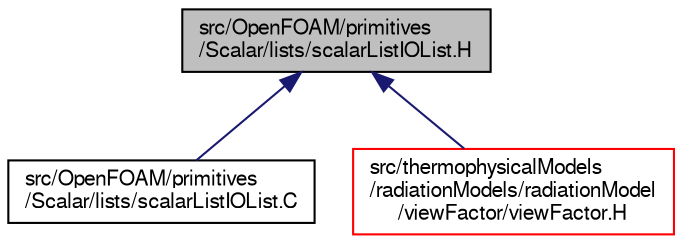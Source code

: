 digraph "src/OpenFOAM/primitives/Scalar/lists/scalarListIOList.H"
{
  bgcolor="transparent";
  edge [fontname="FreeSans",fontsize="10",labelfontname="FreeSans",labelfontsize="10"];
  node [fontname="FreeSans",fontsize="10",shape=record];
  Node71 [label="src/OpenFOAM/primitives\l/Scalar/lists/scalarListIOList.H",height=0.2,width=0.4,color="black", fillcolor="grey75", style="filled", fontcolor="black"];
  Node71 -> Node72 [dir="back",color="midnightblue",fontsize="10",style="solid",fontname="FreeSans"];
  Node72 [label="src/OpenFOAM/primitives\l/Scalar/lists/scalarListIOList.C",height=0.2,width=0.4,color="black",URL="$a12524.html"];
  Node71 -> Node73 [dir="back",color="midnightblue",fontsize="10",style="solid",fontname="FreeSans"];
  Node73 [label="src/thermophysicalModels\l/radiationModels/radiationModel\l/viewFactor/viewFactor.H",height=0.2,width=0.4,color="red",URL="$a16013.html"];
}
